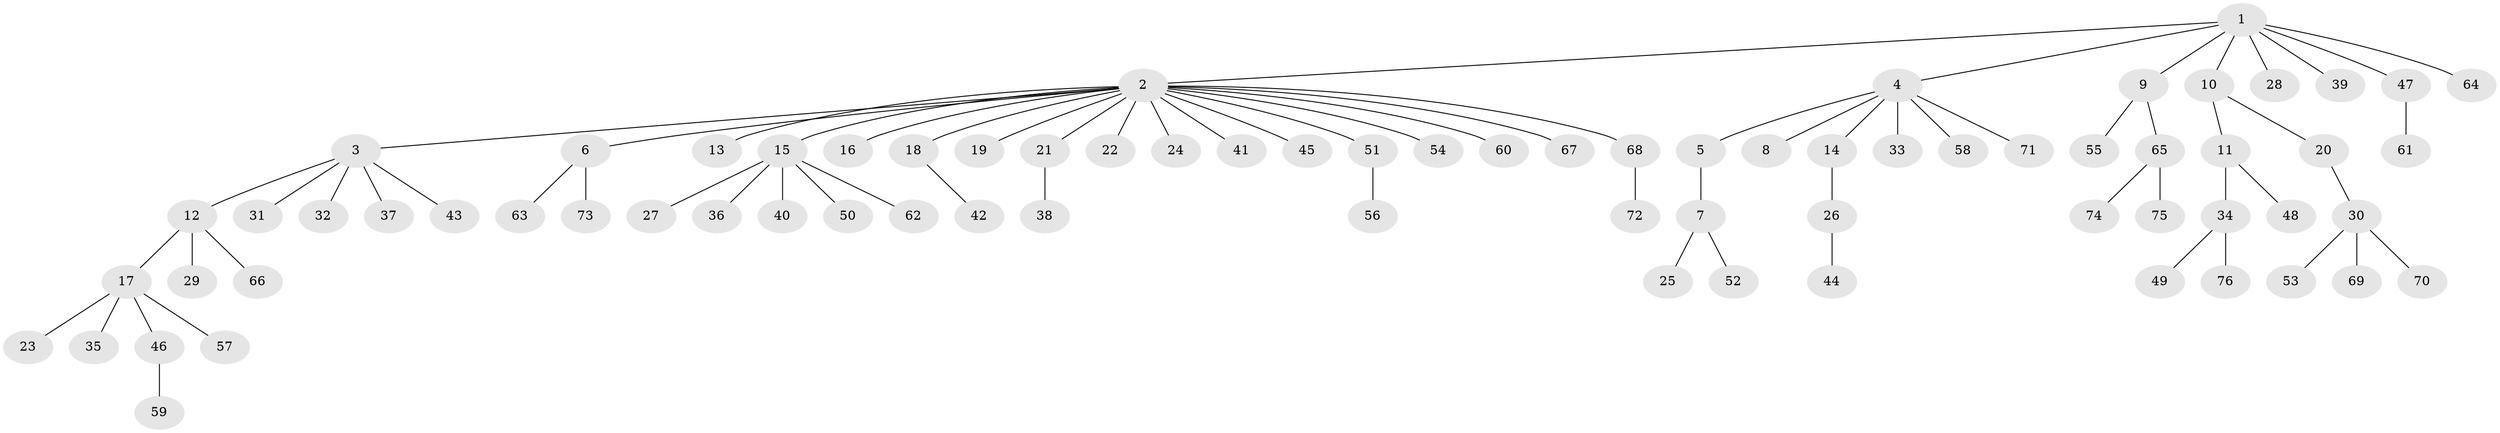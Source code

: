 // Generated by graph-tools (version 1.1) at 2025/14/03/09/25 04:14:27]
// undirected, 76 vertices, 75 edges
graph export_dot {
graph [start="1"]
  node [color=gray90,style=filled];
  1;
  2;
  3;
  4;
  5;
  6;
  7;
  8;
  9;
  10;
  11;
  12;
  13;
  14;
  15;
  16;
  17;
  18;
  19;
  20;
  21;
  22;
  23;
  24;
  25;
  26;
  27;
  28;
  29;
  30;
  31;
  32;
  33;
  34;
  35;
  36;
  37;
  38;
  39;
  40;
  41;
  42;
  43;
  44;
  45;
  46;
  47;
  48;
  49;
  50;
  51;
  52;
  53;
  54;
  55;
  56;
  57;
  58;
  59;
  60;
  61;
  62;
  63;
  64;
  65;
  66;
  67;
  68;
  69;
  70;
  71;
  72;
  73;
  74;
  75;
  76;
  1 -- 2;
  1 -- 4;
  1 -- 9;
  1 -- 10;
  1 -- 28;
  1 -- 39;
  1 -- 47;
  1 -- 64;
  2 -- 3;
  2 -- 6;
  2 -- 13;
  2 -- 15;
  2 -- 16;
  2 -- 18;
  2 -- 19;
  2 -- 21;
  2 -- 22;
  2 -- 24;
  2 -- 41;
  2 -- 45;
  2 -- 51;
  2 -- 54;
  2 -- 60;
  2 -- 67;
  2 -- 68;
  3 -- 12;
  3 -- 31;
  3 -- 32;
  3 -- 37;
  3 -- 43;
  4 -- 5;
  4 -- 8;
  4 -- 14;
  4 -- 33;
  4 -- 58;
  4 -- 71;
  5 -- 7;
  6 -- 63;
  6 -- 73;
  7 -- 25;
  7 -- 52;
  9 -- 55;
  9 -- 65;
  10 -- 11;
  10 -- 20;
  11 -- 34;
  11 -- 48;
  12 -- 17;
  12 -- 29;
  12 -- 66;
  14 -- 26;
  15 -- 27;
  15 -- 36;
  15 -- 40;
  15 -- 50;
  15 -- 62;
  17 -- 23;
  17 -- 35;
  17 -- 46;
  17 -- 57;
  18 -- 42;
  20 -- 30;
  21 -- 38;
  26 -- 44;
  30 -- 53;
  30 -- 69;
  30 -- 70;
  34 -- 49;
  34 -- 76;
  46 -- 59;
  47 -- 61;
  51 -- 56;
  65 -- 74;
  65 -- 75;
  68 -- 72;
}
